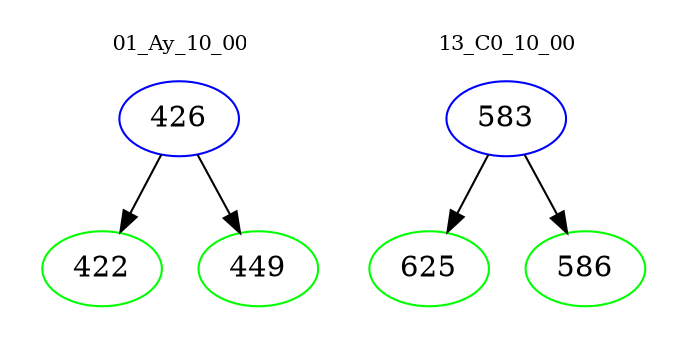 digraph{
subgraph cluster_0 {
color = white
label = "01_Ay_10_00";
fontsize=10;
T0_426 [label="426", color="blue"]
T0_426 -> T0_422 [color="black"]
T0_422 [label="422", color="green"]
T0_426 -> T0_449 [color="black"]
T0_449 [label="449", color="green"]
}
subgraph cluster_1 {
color = white
label = "13_C0_10_00";
fontsize=10;
T1_583 [label="583", color="blue"]
T1_583 -> T1_625 [color="black"]
T1_625 [label="625", color="green"]
T1_583 -> T1_586 [color="black"]
T1_586 [label="586", color="green"]
}
}
